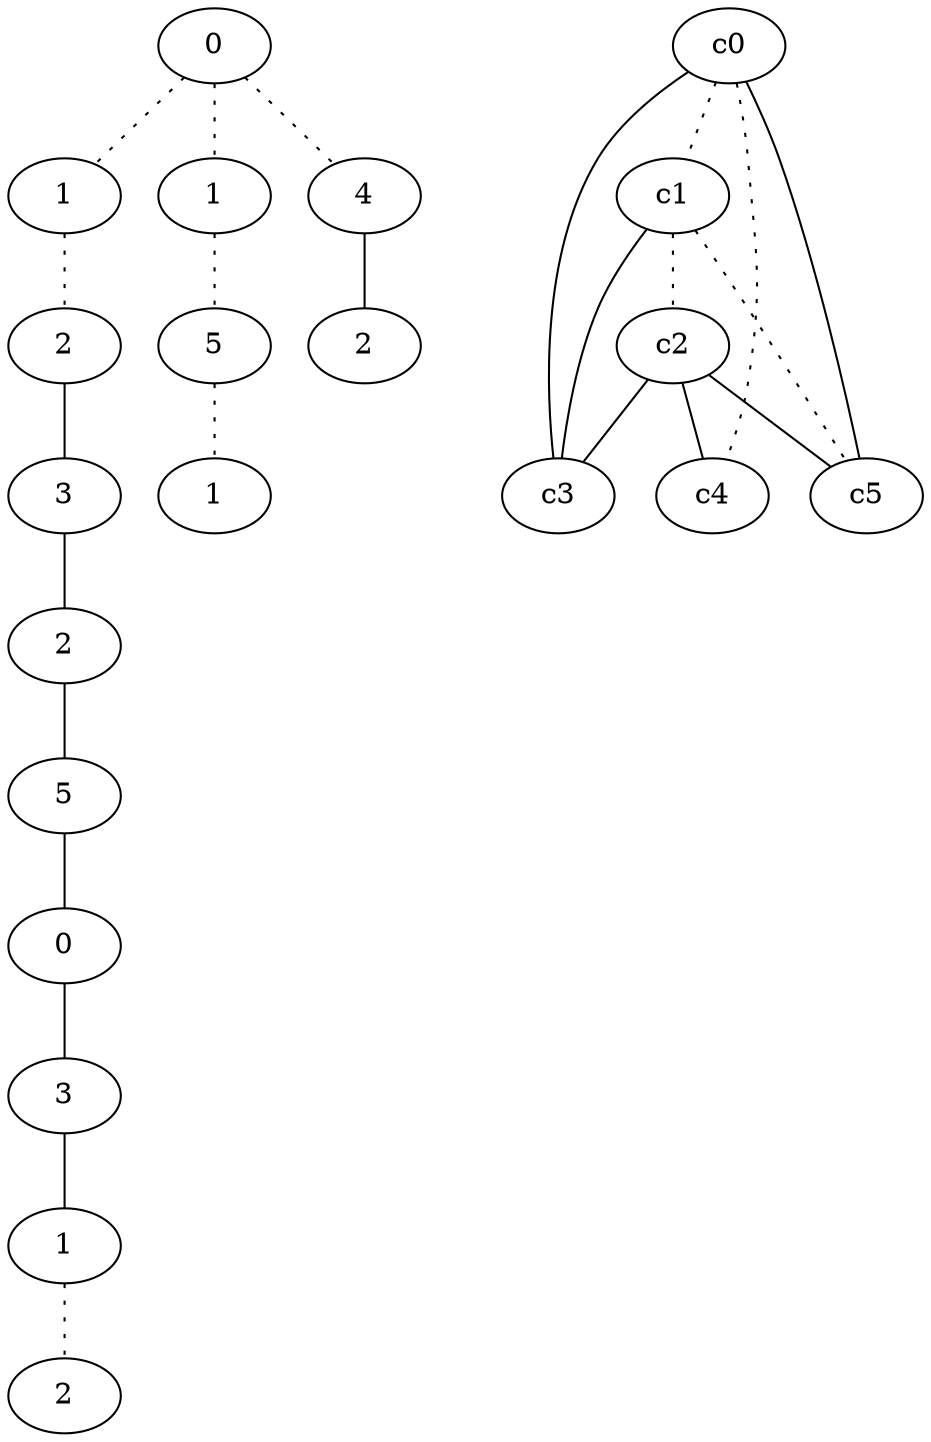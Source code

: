 graph {
a0[label=0];
a1[label=1];
a2[label=2];
a3[label=3];
a4[label=2];
a5[label=5];
a6[label=0];
a7[label=3];
a8[label=1];
a9[label=2];
a10[label=1];
a11[label=5];
a12[label=1];
a13[label=4];
a14[label=2];
a0 -- a1 [style=dotted];
a0 -- a10 [style=dotted];
a0 -- a13 [style=dotted];
a1 -- a2 [style=dotted];
a2 -- a3;
a3 -- a4;
a4 -- a5;
a5 -- a6;
a6 -- a7;
a7 -- a8;
a8 -- a9 [style=dotted];
a10 -- a11 [style=dotted];
a11 -- a12 [style=dotted];
a13 -- a14;
c0 -- c1 [style=dotted];
c0 -- c3;
c0 -- c4 [style=dotted];
c0 -- c5;
c1 -- c2 [style=dotted];
c1 -- c3;
c1 -- c5 [style=dotted];
c2 -- c3;
c2 -- c4;
c2 -- c5;
}
